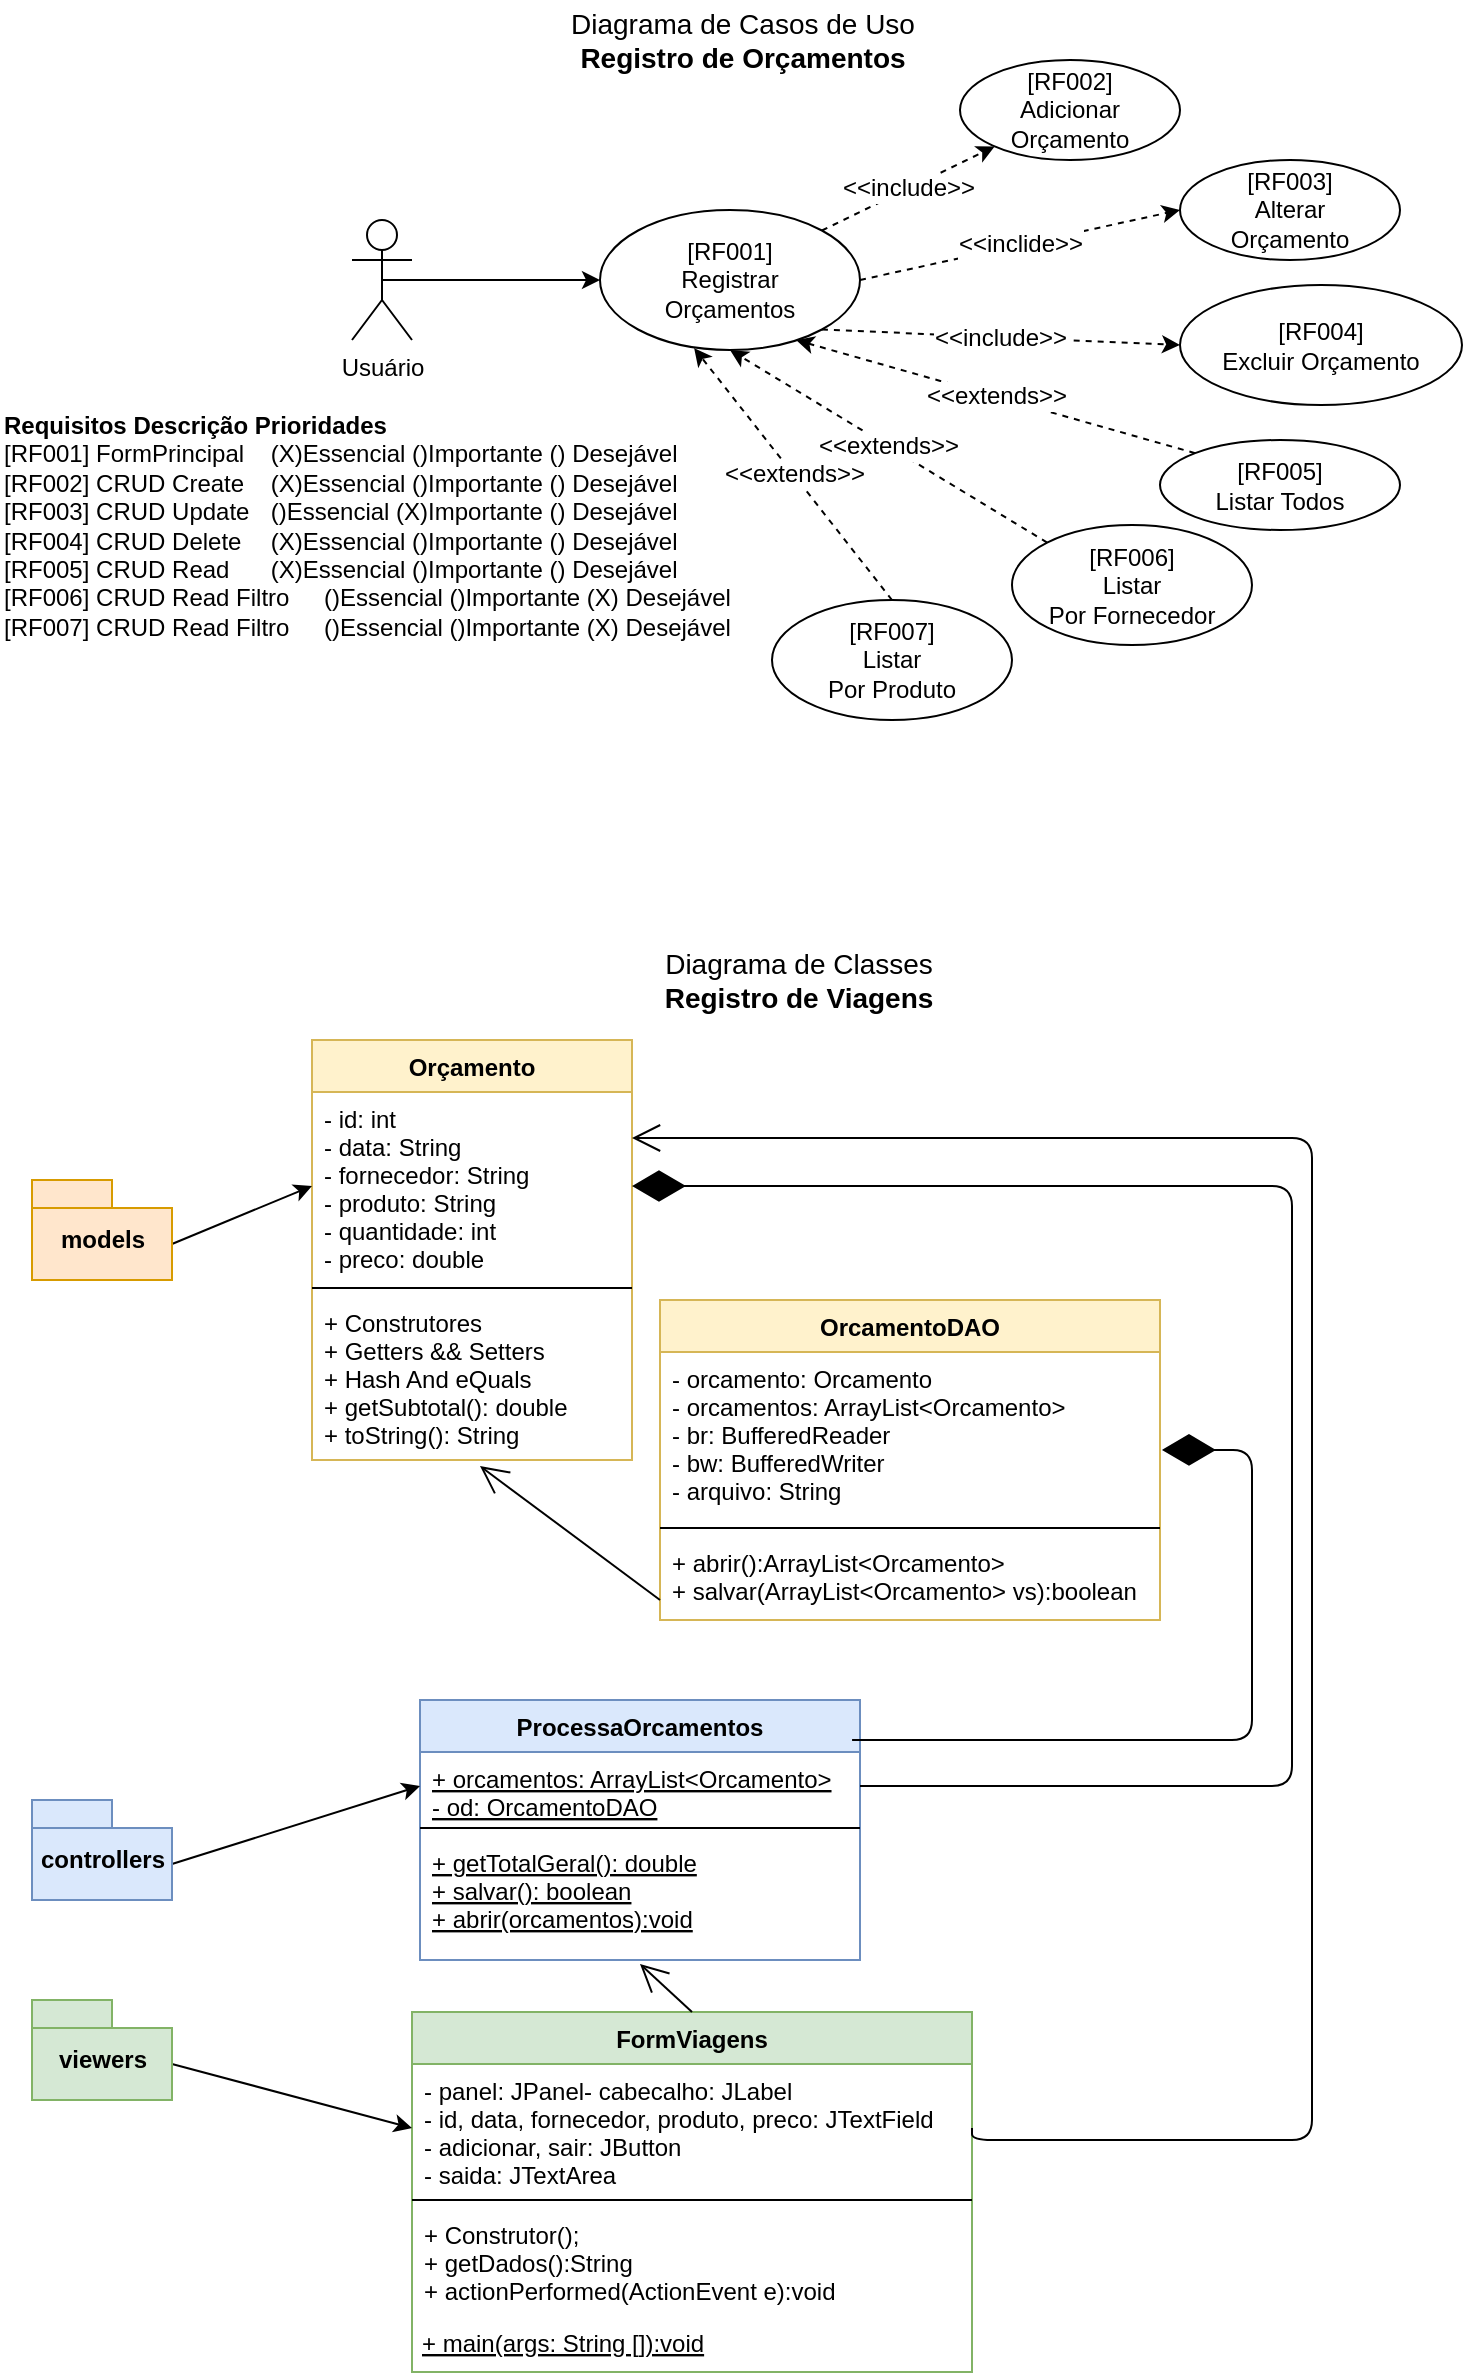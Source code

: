 <mxfile version="14.8.0" type="device"><diagram id="KyCV-o7bKq5-lI7oOPkM" name="Page-1"><mxGraphModel dx="1422" dy="705" grid="1" gridSize="10" guides="1" tooltips="1" connect="1" arrows="1" fold="1" page="1" pageScale="1" pageWidth="827" pageHeight="1169" math="0" shadow="0"><root><mxCell id="0"/><mxCell id="1" parent="0"/><mxCell id="UZxMJ1Ae5GSh429aQFD_-1" value="Diagrama de Classes&lt;br style=&quot;font-size: 14px;&quot;&gt;&lt;b style=&quot;font-size: 14px;&quot;&gt;Registro de Viagens&lt;/b&gt;" style="text;html=1;strokeColor=none;fillColor=none;align=center;verticalAlign=middle;whiteSpace=wrap;rounded=0;fontSize=14;" parent="1" vertex="1"><mxGeometry x="348" y="490" width="191" height="20" as="geometry"/></mxCell><mxCell id="UZxMJ1Ae5GSh429aQFD_-2" value="Orçamento" style="swimlane;fontStyle=1;align=center;verticalAlign=top;childLayout=stackLayout;horizontal=1;startSize=26;horizontalStack=0;resizeParent=1;resizeParentMax=0;resizeLast=0;collapsible=1;marginBottom=0;fillColor=#fff2cc;strokeColor=#d6b656;" parent="1" vertex="1"><mxGeometry x="200" y="530" width="160" height="210" as="geometry"/></mxCell><mxCell id="UZxMJ1Ae5GSh429aQFD_-3" value="- id: int&#10;- data: String&#10;- fornecedor: String&#10;- produto: String&#10;- quantidade: int&#10;- preco: double" style="text;strokeColor=none;fillColor=none;align=left;verticalAlign=top;spacingLeft=4;spacingRight=4;overflow=hidden;rotatable=0;points=[[0,0.5],[1,0.5]];portConstraint=eastwest;" parent="UZxMJ1Ae5GSh429aQFD_-2" vertex="1"><mxGeometry y="26" width="160" height="94" as="geometry"/></mxCell><mxCell id="UZxMJ1Ae5GSh429aQFD_-4" value="" style="line;strokeWidth=1;fillColor=none;align=left;verticalAlign=middle;spacingTop=-1;spacingLeft=3;spacingRight=3;rotatable=0;labelPosition=right;points=[];portConstraint=eastwest;" parent="UZxMJ1Ae5GSh429aQFD_-2" vertex="1"><mxGeometry y="120" width="160" height="8" as="geometry"/></mxCell><mxCell id="UZxMJ1Ae5GSh429aQFD_-5" value="+ Construtores&#10;+ Getters &amp;&amp; Setters&#10;+ Hash And eQuals&#10;+ getSubtotal(): double&#10;+ toString(): String" style="text;strokeColor=none;fillColor=none;align=left;verticalAlign=top;spacingLeft=4;spacingRight=4;overflow=hidden;rotatable=0;points=[[0,0.5],[1,0.5]];portConstraint=eastwest;" parent="UZxMJ1Ae5GSh429aQFD_-2" vertex="1"><mxGeometry y="128" width="160" height="82" as="geometry"/></mxCell><mxCell id="UZxMJ1Ae5GSh429aQFD_-7" style="rounded=0;orthogonalLoop=1;jettySize=auto;html=1;exitX=0;exitY=0;exitDx=70;exitDy=32;exitPerimeter=0;entryX=0;entryY=0.5;entryDx=0;entryDy=0;" parent="1" source="UZxMJ1Ae5GSh429aQFD_-6" target="UZxMJ1Ae5GSh429aQFD_-3" edge="1"><mxGeometry relative="1" as="geometry"/></mxCell><mxCell id="UZxMJ1Ae5GSh429aQFD_-6" value="models" style="shape=folder;fontStyle=1;spacingTop=10;tabWidth=40;tabHeight=14;tabPosition=left;html=1;fillColor=#ffe6cc;strokeColor=#d79b00;" parent="1" vertex="1"><mxGeometry x="60" y="600" width="70" height="50" as="geometry"/></mxCell><mxCell id="UZxMJ1Ae5GSh429aQFD_-13" value="ProcessaOrcamentos" style="swimlane;fontStyle=1;align=center;verticalAlign=top;childLayout=stackLayout;horizontal=1;startSize=26;horizontalStack=0;resizeParent=1;resizeParentMax=0;resizeLast=0;collapsible=1;marginBottom=0;fillColor=#dae8fc;strokeColor=#6c8ebf;" parent="1" vertex="1"><mxGeometry x="254" y="860" width="220" height="130" as="geometry"/></mxCell><mxCell id="UZxMJ1Ae5GSh429aQFD_-14" value="+ orcamentos: ArrayList&lt;Orcamento&gt;&#10;- od: OrcamentoDAO" style="text;strokeColor=none;fillColor=none;align=left;verticalAlign=top;spacingLeft=4;spacingRight=4;overflow=hidden;rotatable=0;points=[[0,0.5],[1,0.5]];portConstraint=eastwest;fontStyle=4" parent="UZxMJ1Ae5GSh429aQFD_-13" vertex="1"><mxGeometry y="26" width="220" height="34" as="geometry"/></mxCell><mxCell id="UZxMJ1Ae5GSh429aQFD_-15" value="" style="line;strokeWidth=1;fillColor=none;align=left;verticalAlign=middle;spacingTop=-1;spacingLeft=3;spacingRight=3;rotatable=0;labelPosition=right;points=[];portConstraint=eastwest;" parent="UZxMJ1Ae5GSh429aQFD_-13" vertex="1"><mxGeometry y="60" width="220" height="8" as="geometry"/></mxCell><mxCell id="UZxMJ1Ae5GSh429aQFD_-16" value="+ getTotalGeral(): double&#10;+ salvar(): boolean&#10;+ abrir(orcamentos):void&#10;&#10;&#10;" style="text;strokeColor=none;fillColor=none;align=left;verticalAlign=top;spacingLeft=4;spacingRight=4;overflow=hidden;rotatable=0;points=[[0,0.5],[1,0.5]];portConstraint=eastwest;fontStyle=4" parent="UZxMJ1Ae5GSh429aQFD_-13" vertex="1"><mxGeometry y="68" width="220" height="62" as="geometry"/></mxCell><mxCell id="UZxMJ1Ae5GSh429aQFD_-17" style="rounded=0;orthogonalLoop=1;jettySize=auto;html=1;exitX=0;exitY=0;exitDx=70;exitDy=32;exitPerimeter=0;entryX=0;entryY=0.5;entryDx=0;entryDy=0;" parent="1" source="UZxMJ1Ae5GSh429aQFD_-18" target="UZxMJ1Ae5GSh429aQFD_-14" edge="1"><mxGeometry relative="1" as="geometry"/></mxCell><mxCell id="UZxMJ1Ae5GSh429aQFD_-18" value="controllers" style="shape=folder;fontStyle=1;spacingTop=10;tabWidth=40;tabHeight=14;tabPosition=left;html=1;fillColor=#dae8fc;strokeColor=#6c8ebf;" parent="1" vertex="1"><mxGeometry x="60" y="910" width="70" height="50" as="geometry"/></mxCell><mxCell id="UZxMJ1Ae5GSh429aQFD_-20" value="" style="endArrow=diamondThin;endFill=1;endSize=24;html=1;entryX=1;entryY=0.5;entryDx=0;entryDy=0;exitX=1;exitY=0.5;exitDx=0;exitDy=0;edgeStyle=orthogonalEdgeStyle;" parent="1" source="UZxMJ1Ae5GSh429aQFD_-14" target="UZxMJ1Ae5GSh429aQFD_-3" edge="1"><mxGeometry width="160" relative="1" as="geometry"><mxPoint x="360" y="710" as="sourcePoint"/><mxPoint x="520" y="710" as="targetPoint"/><Array as="points"><mxPoint x="690" y="903"/><mxPoint x="690" y="603"/></Array></mxGeometry></mxCell><mxCell id="UZxMJ1Ae5GSh429aQFD_-21" value="FormViagens" style="swimlane;fontStyle=1;align=center;verticalAlign=top;childLayout=stackLayout;horizontal=1;startSize=26;horizontalStack=0;resizeParent=1;resizeParentMax=0;resizeLast=0;collapsible=1;marginBottom=0;fillColor=#d5e8d4;strokeColor=#82b366;" parent="1" vertex="1"><mxGeometry x="250" y="1016" width="280" height="180" as="geometry"/></mxCell><mxCell id="UZxMJ1Ae5GSh429aQFD_-22" value="&#9;- panel: JPanel- cabecalho: JLabel&#10;- id, data, fornecedor, produto, preco: JTextField&#10;- adicionar, sair: JButton&#10;- saida: JTextArea" style="text;strokeColor=none;fillColor=none;align=left;verticalAlign=top;spacingLeft=4;spacingRight=4;overflow=hidden;rotatable=0;points=[[0,0.5],[1,0.5]];portConstraint=eastwest;fontStyle=0" parent="UZxMJ1Ae5GSh429aQFD_-21" vertex="1"><mxGeometry y="26" width="280" height="64" as="geometry"/></mxCell><mxCell id="UZxMJ1Ae5GSh429aQFD_-23" value="" style="line;strokeWidth=1;fillColor=none;align=left;verticalAlign=middle;spacingTop=-1;spacingLeft=3;spacingRight=3;rotatable=0;labelPosition=right;points=[];portConstraint=eastwest;" parent="UZxMJ1Ae5GSh429aQFD_-21" vertex="1"><mxGeometry y="90" width="280" height="8" as="geometry"/></mxCell><mxCell id="UZxMJ1Ae5GSh429aQFD_-24" value="+ Construtor();&#10;+ getDados():String&#10;+ actionPerformed(ActionEvent e):void&#10;" style="text;strokeColor=none;fillColor=none;align=left;verticalAlign=top;spacingLeft=4;spacingRight=4;overflow=hidden;rotatable=0;points=[[0,0.5],[1,0.5]];portConstraint=eastwest;fontStyle=0" parent="UZxMJ1Ae5GSh429aQFD_-21" vertex="1"><mxGeometry y="98" width="280" height="52" as="geometry"/></mxCell><mxCell id="UZxMJ1Ae5GSh429aQFD_-27" value="+ main(args: String []):void" style="text;align=left;fontStyle=4;verticalAlign=middle;spacingLeft=3;spacingRight=3;strokeColor=none;rotatable=0;points=[[0,0.5],[1,0.5]];portConstraint=eastwest;" parent="UZxMJ1Ae5GSh429aQFD_-21" vertex="1"><mxGeometry y="150" width="280" height="30" as="geometry"/></mxCell><mxCell id="UZxMJ1Ae5GSh429aQFD_-25" style="rounded=0;orthogonalLoop=1;jettySize=auto;html=1;exitX=0;exitY=0;exitDx=70;exitDy=32;exitPerimeter=0;entryX=0;entryY=0.5;entryDx=0;entryDy=0;" parent="1" source="UZxMJ1Ae5GSh429aQFD_-26" target="UZxMJ1Ae5GSh429aQFD_-22" edge="1"><mxGeometry relative="1" as="geometry"/></mxCell><mxCell id="UZxMJ1Ae5GSh429aQFD_-26" value="viewers" style="shape=folder;fontStyle=1;spacingTop=10;tabWidth=40;tabHeight=14;tabPosition=left;html=1;fillColor=#d5e8d4;strokeColor=#82b366;" parent="1" vertex="1"><mxGeometry x="60" y="1010" width="70" height="50" as="geometry"/></mxCell><mxCell id="UZxMJ1Ae5GSh429aQFD_-28" value="" style="endArrow=open;endFill=1;endSize=12;html=1;exitX=0.5;exitY=0;exitDx=0;exitDy=0;entryX=0.5;entryY=1.032;entryDx=0;entryDy=0;entryPerimeter=0;" parent="1" source="UZxMJ1Ae5GSh429aQFD_-21" edge="1" target="UZxMJ1Ae5GSh429aQFD_-16"><mxGeometry width="160" relative="1" as="geometry"><mxPoint x="372" y="1016" as="sourcePoint"/><mxPoint x="370" y="979" as="targetPoint"/></mxGeometry></mxCell><mxCell id="UZxMJ1Ae5GSh429aQFD_-29" value="" style="endArrow=open;endFill=1;endSize=12;html=1;exitX=1;exitY=0.5;exitDx=0;exitDy=0;edgeStyle=orthogonalEdgeStyle;" parent="1" source="UZxMJ1Ae5GSh429aQFD_-22" target="UZxMJ1Ae5GSh429aQFD_-3" edge="1"><mxGeometry width="160" relative="1" as="geometry"><mxPoint x="650" y="958" as="sourcePoint"/><mxPoint x="584" y="579.02" as="targetPoint"/><Array as="points"><mxPoint x="530" y="1080"/><mxPoint x="700" y="1080"/><mxPoint x="700" y="579"/></Array></mxGeometry></mxCell><mxCell id="UZxMJ1Ae5GSh429aQFD_-30" value="Diagrama de Casos de Uso&lt;br style=&quot;font-size: 14px&quot;&gt;&lt;b style=&quot;font-size: 14px&quot;&gt;Registro de Orçamentos&lt;/b&gt;" style="text;html=1;strokeColor=none;fillColor=none;align=center;verticalAlign=middle;whiteSpace=wrap;rounded=0;fontSize=14;" parent="1" vertex="1"><mxGeometry x="320" y="10" width="191" height="40" as="geometry"/></mxCell><mxCell id="UZxMJ1Ae5GSh429aQFD_-38" style="edgeStyle=none;rounded=0;orthogonalLoop=1;jettySize=auto;html=1;exitX=0.5;exitY=0.5;exitDx=0;exitDy=0;exitPerimeter=0;entryX=0;entryY=0.5;entryDx=0;entryDy=0;fontSize=12;" parent="1" source="UZxMJ1Ae5GSh429aQFD_-31" target="UZxMJ1Ae5GSh429aQFD_-33" edge="1"><mxGeometry relative="1" as="geometry"/></mxCell><mxCell id="UZxMJ1Ae5GSh429aQFD_-31" value="Usuário" style="shape=umlActor;verticalLabelPosition=bottom;verticalAlign=top;html=1;fontSize=12;" parent="1" vertex="1"><mxGeometry x="220" y="120" width="30" height="60" as="geometry"/></mxCell><mxCell id="UZxMJ1Ae5GSh429aQFD_-37" value="&amp;lt;&amp;lt;include&amp;gt;&amp;gt;" style="edgeStyle=none;rounded=0;orthogonalLoop=1;jettySize=auto;html=1;exitX=1;exitY=0;exitDx=0;exitDy=0;fontSize=12;dashed=1;" parent="1" source="UZxMJ1Ae5GSh429aQFD_-33" target="UZxMJ1Ae5GSh429aQFD_-34" edge="1"><mxGeometry relative="1" as="geometry"/></mxCell><mxCell id="UZxMJ1Ae5GSh429aQFD_-39" value="&amp;lt;&amp;lt;inclide&amp;gt;&amp;gt;" style="edgeStyle=none;rounded=0;orthogonalLoop=1;jettySize=auto;html=1;exitX=1;exitY=0.5;exitDx=0;exitDy=0;entryX=0;entryY=0.5;entryDx=0;entryDy=0;fontSize=12;dashed=1;" parent="1" source="UZxMJ1Ae5GSh429aQFD_-33" target="UZxMJ1Ae5GSh429aQFD_-36" edge="1"><mxGeometry relative="1" as="geometry"/></mxCell><mxCell id="UZxMJ1Ae5GSh429aQFD_-40" value="&amp;lt;&amp;lt;include&amp;gt;&amp;gt;" style="edgeStyle=none;rounded=0;orthogonalLoop=1;jettySize=auto;html=1;exitX=1;exitY=1;exitDx=0;exitDy=0;entryX=0;entryY=0.5;entryDx=0;entryDy=0;dashed=1;fontSize=12;" parent="1" source="UZxMJ1Ae5GSh429aQFD_-33" target="UZxMJ1Ae5GSh429aQFD_-35" edge="1"><mxGeometry relative="1" as="geometry"/></mxCell><mxCell id="UZxMJ1Ae5GSh429aQFD_-33" value="[RF001]&lt;br&gt;Registrar&lt;br&gt;Orçamentos" style="ellipse;whiteSpace=wrap;html=1;fontSize=12;align=center;" parent="1" vertex="1"><mxGeometry x="344" y="115" width="130" height="70" as="geometry"/></mxCell><mxCell id="UZxMJ1Ae5GSh429aQFD_-34" value="[RF002]&lt;br&gt;Adicionar Orçamento" style="ellipse;whiteSpace=wrap;html=1;fontSize=12;align=center;" parent="1" vertex="1"><mxGeometry x="524" y="40" width="110" height="50" as="geometry"/></mxCell><mxCell id="UZxMJ1Ae5GSh429aQFD_-35" value="[RF004]&lt;br&gt;Excluir Orçamento" style="ellipse;whiteSpace=wrap;html=1;fontSize=12;align=center;" parent="1" vertex="1"><mxGeometry x="634" y="152.5" width="141" height="60" as="geometry"/></mxCell><mxCell id="UZxMJ1Ae5GSh429aQFD_-36" value="[RF003]&lt;br&gt;Alterar &lt;br&gt;Orçamento" style="ellipse;whiteSpace=wrap;html=1;fontSize=12;align=center;" parent="1" vertex="1"><mxGeometry x="634" y="90" width="110" height="50" as="geometry"/></mxCell><mxCell id="UZxMJ1Ae5GSh429aQFD_-42" value="&amp;lt;&amp;lt;extends&amp;gt;&amp;gt;" style="edgeStyle=none;rounded=0;orthogonalLoop=1;jettySize=auto;html=1;exitX=0;exitY=0;exitDx=0;exitDy=0;dashed=1;fontSize=12;entryX=0.754;entryY=0.929;entryDx=0;entryDy=0;entryPerimeter=0;" parent="1" source="UZxMJ1Ae5GSh429aQFD_-41" target="UZxMJ1Ae5GSh429aQFD_-33" edge="1"><mxGeometry relative="1" as="geometry"/></mxCell><mxCell id="UZxMJ1Ae5GSh429aQFD_-41" value="[RF005]&lt;br&gt;Listar Todos" style="ellipse;whiteSpace=wrap;html=1;fontSize=12;align=center;" parent="1" vertex="1"><mxGeometry x="624" y="230" width="120" height="45" as="geometry"/></mxCell><mxCell id="ZLeQ-8bf2rUIStYknVKO-1" value="&lt;b&gt;Requisitos&lt;span&gt;&#9;&lt;/span&gt;Descrição&lt;span&gt;&#9;&lt;/span&gt;Prioridades&lt;/b&gt;&lt;br&gt;[RF001]&lt;span&gt;&#9;&lt;/span&gt;FormPrincipal&lt;span style=&quot;white-space: pre&quot;&gt;&#9;&lt;/span&gt;(X)Essencial ()Importante () Desejável&lt;br&gt;&lt;span&gt;[RF002]&lt;span&gt;&#9;&lt;/span&gt;CRUD Create&lt;span style=&quot;white-space: pre&quot;&gt;&#9;&lt;/span&gt;&lt;/span&gt;&lt;span&gt;(X)Essencial ()Importante () Desejável&lt;/span&gt;&lt;br&gt;&lt;div&gt;&lt;span&gt;[RF003]&lt;span&gt;&#9;&lt;/span&gt;CRUD Update&lt;span style=&quot;white-space: pre&quot;&gt;&#9;&lt;/span&gt;&lt;/span&gt;&lt;span&gt;()Essencial (X)Importante () Desejável&lt;/span&gt;&lt;/div&gt;[RF004]&lt;span&gt;&#9;&lt;/span&gt;CRUD Delete&lt;span style=&quot;white-space: pre&quot;&gt;&#9;&lt;/span&gt;(X)Essencial ()Importante () Desejável&lt;br&gt;[RF005]&lt;span&gt;&#9;&lt;/span&gt;CRUD Read&lt;span style=&quot;white-space: pre&quot;&gt;&#9;&lt;/span&gt;(X)Essencial ()Importante () Desejável&lt;br&gt;[RF006]&lt;span&gt;&#9;&lt;/span&gt;CRUD Read Filtro&lt;span style=&quot;white-space: pre&quot;&gt;&#9;&lt;/span&gt;()Essencial ()Importante (X) Desejável&lt;br&gt;[RF007]&lt;span&gt;&#9;&lt;/span&gt;CRUD Read Filtro&lt;span style=&quot;white-space: pre&quot;&gt;&#9;&lt;/span&gt;()Essencial ()Importante (X) Desejável" style="text;html=1;strokeColor=none;fillColor=none;align=left;verticalAlign=middle;whiteSpace=wrap;rounded=0;" vertex="1" parent="1"><mxGeometry x="44" y="212.5" width="370" height="120" as="geometry"/></mxCell><mxCell id="ZLeQ-8bf2rUIStYknVKO-2" value="[RF006]&lt;br&gt;Listar&lt;br&gt;Por Fornecedor" style="ellipse;whiteSpace=wrap;html=1;fontSize=12;align=center;" vertex="1" parent="1"><mxGeometry x="550" y="272.5" width="120" height="60" as="geometry"/></mxCell><mxCell id="ZLeQ-8bf2rUIStYknVKO-3" value="&amp;lt;&amp;lt;extends&amp;gt;&amp;gt;" style="edgeStyle=none;rounded=0;orthogonalLoop=1;jettySize=auto;html=1;exitX=0;exitY=0;exitDx=0;exitDy=0;dashed=1;fontSize=12;entryX=0.5;entryY=1;entryDx=0;entryDy=0;" edge="1" parent="1" source="ZLeQ-8bf2rUIStYknVKO-2" target="UZxMJ1Ae5GSh429aQFD_-33"><mxGeometry relative="1" as="geometry"><mxPoint x="627.1" y="256.77" as="sourcePoint"/><mxPoint x="452.02" y="190.03" as="targetPoint"/></mxGeometry></mxCell><mxCell id="ZLeQ-8bf2rUIStYknVKO-4" value="[RF007]&lt;br&gt;Listar&lt;br&gt;Por Produto" style="ellipse;whiteSpace=wrap;html=1;fontSize=12;align=center;" vertex="1" parent="1"><mxGeometry x="430" y="310" width="120" height="60" as="geometry"/></mxCell><mxCell id="ZLeQ-8bf2rUIStYknVKO-5" value="&amp;lt;&amp;lt;extends&amp;gt;&amp;gt;" style="edgeStyle=none;rounded=0;orthogonalLoop=1;jettySize=auto;html=1;exitX=0.5;exitY=0;exitDx=0;exitDy=0;dashed=1;fontSize=12;entryX=0.362;entryY=0.986;entryDx=0;entryDy=0;entryPerimeter=0;" edge="1" parent="1" source="ZLeQ-8bf2rUIStYknVKO-4" target="UZxMJ1Ae5GSh429aQFD_-33"><mxGeometry relative="1" as="geometry"><mxPoint x="627.1" y="256.77" as="sourcePoint"/><mxPoint x="452.02" y="190.03" as="targetPoint"/></mxGeometry></mxCell><mxCell id="ZLeQ-8bf2rUIStYknVKO-6" value="OrcamentoDAO" style="swimlane;fontStyle=1;align=center;verticalAlign=top;childLayout=stackLayout;horizontal=1;startSize=26;horizontalStack=0;resizeParent=1;resizeParentMax=0;resizeLast=0;collapsible=1;marginBottom=0;fontSize=12;fillColor=#fff2cc;strokeColor=#d6b656;" vertex="1" parent="1"><mxGeometry x="374" y="660" width="250" height="160" as="geometry"/></mxCell><mxCell id="ZLeQ-8bf2rUIStYknVKO-7" value="- orcamento: Orcamento&#10;- orcamentos: ArrayList&lt;Orcamento&gt;&#10;- br: BufferedReader&#10;- bw: BufferedWriter&#10;- arquivo: String" style="text;strokeColor=none;fillColor=none;align=left;verticalAlign=top;spacingLeft=4;spacingRight=4;overflow=hidden;rotatable=0;points=[[0,0.5],[1,0.5]];portConstraint=eastwest;" vertex="1" parent="ZLeQ-8bf2rUIStYknVKO-6"><mxGeometry y="26" width="250" height="84" as="geometry"/></mxCell><mxCell id="ZLeQ-8bf2rUIStYknVKO-8" value="" style="line;strokeWidth=1;fillColor=none;align=left;verticalAlign=middle;spacingTop=-1;spacingLeft=3;spacingRight=3;rotatable=0;labelPosition=right;points=[];portConstraint=eastwest;" vertex="1" parent="ZLeQ-8bf2rUIStYknVKO-6"><mxGeometry y="110" width="250" height="8" as="geometry"/></mxCell><mxCell id="ZLeQ-8bf2rUIStYknVKO-9" value="+ abrir():ArrayList&lt;Orcamento&gt;&#10;+ salvar(ArrayList&lt;Orcamento&gt; vs):boolean" style="text;strokeColor=none;fillColor=none;align=left;verticalAlign=top;spacingLeft=4;spacingRight=4;overflow=hidden;rotatable=0;points=[[0,0.5],[1,0.5]];portConstraint=eastwest;" vertex="1" parent="ZLeQ-8bf2rUIStYknVKO-6"><mxGeometry y="118" width="250" height="42" as="geometry"/></mxCell><mxCell id="ZLeQ-8bf2rUIStYknVKO-10" value="" style="endArrow=diamondThin;endFill=1;endSize=24;html=1;entryX=1.004;entryY=0.583;entryDx=0;entryDy=0;exitX=0.982;exitY=0.154;exitDx=0;exitDy=0;edgeStyle=orthogonalEdgeStyle;entryPerimeter=0;exitPerimeter=0;" edge="1" parent="1" source="UZxMJ1Ae5GSh429aQFD_-13" target="ZLeQ-8bf2rUIStYknVKO-7"><mxGeometry width="160" relative="1" as="geometry"><mxPoint x="484" y="913" as="sourcePoint"/><mxPoint x="370" y="613" as="targetPoint"/><Array as="points"><mxPoint x="670" y="880"/><mxPoint x="670" y="735"/></Array></mxGeometry></mxCell><mxCell id="ZLeQ-8bf2rUIStYknVKO-11" value="" style="endArrow=open;endFill=1;endSize=12;html=1;exitX=0;exitY=0.762;exitDx=0;exitDy=0;entryX=0.525;entryY=1.037;entryDx=0;entryDy=0;entryPerimeter=0;exitPerimeter=0;" edge="1" parent="1" source="ZLeQ-8bf2rUIStYknVKO-9" target="UZxMJ1Ae5GSh429aQFD_-5"><mxGeometry width="160" relative="1" as="geometry"><mxPoint x="400" y="1026" as="sourcePoint"/><mxPoint x="374" y="1001.984" as="targetPoint"/></mxGeometry></mxCell></root></mxGraphModel></diagram></mxfile>